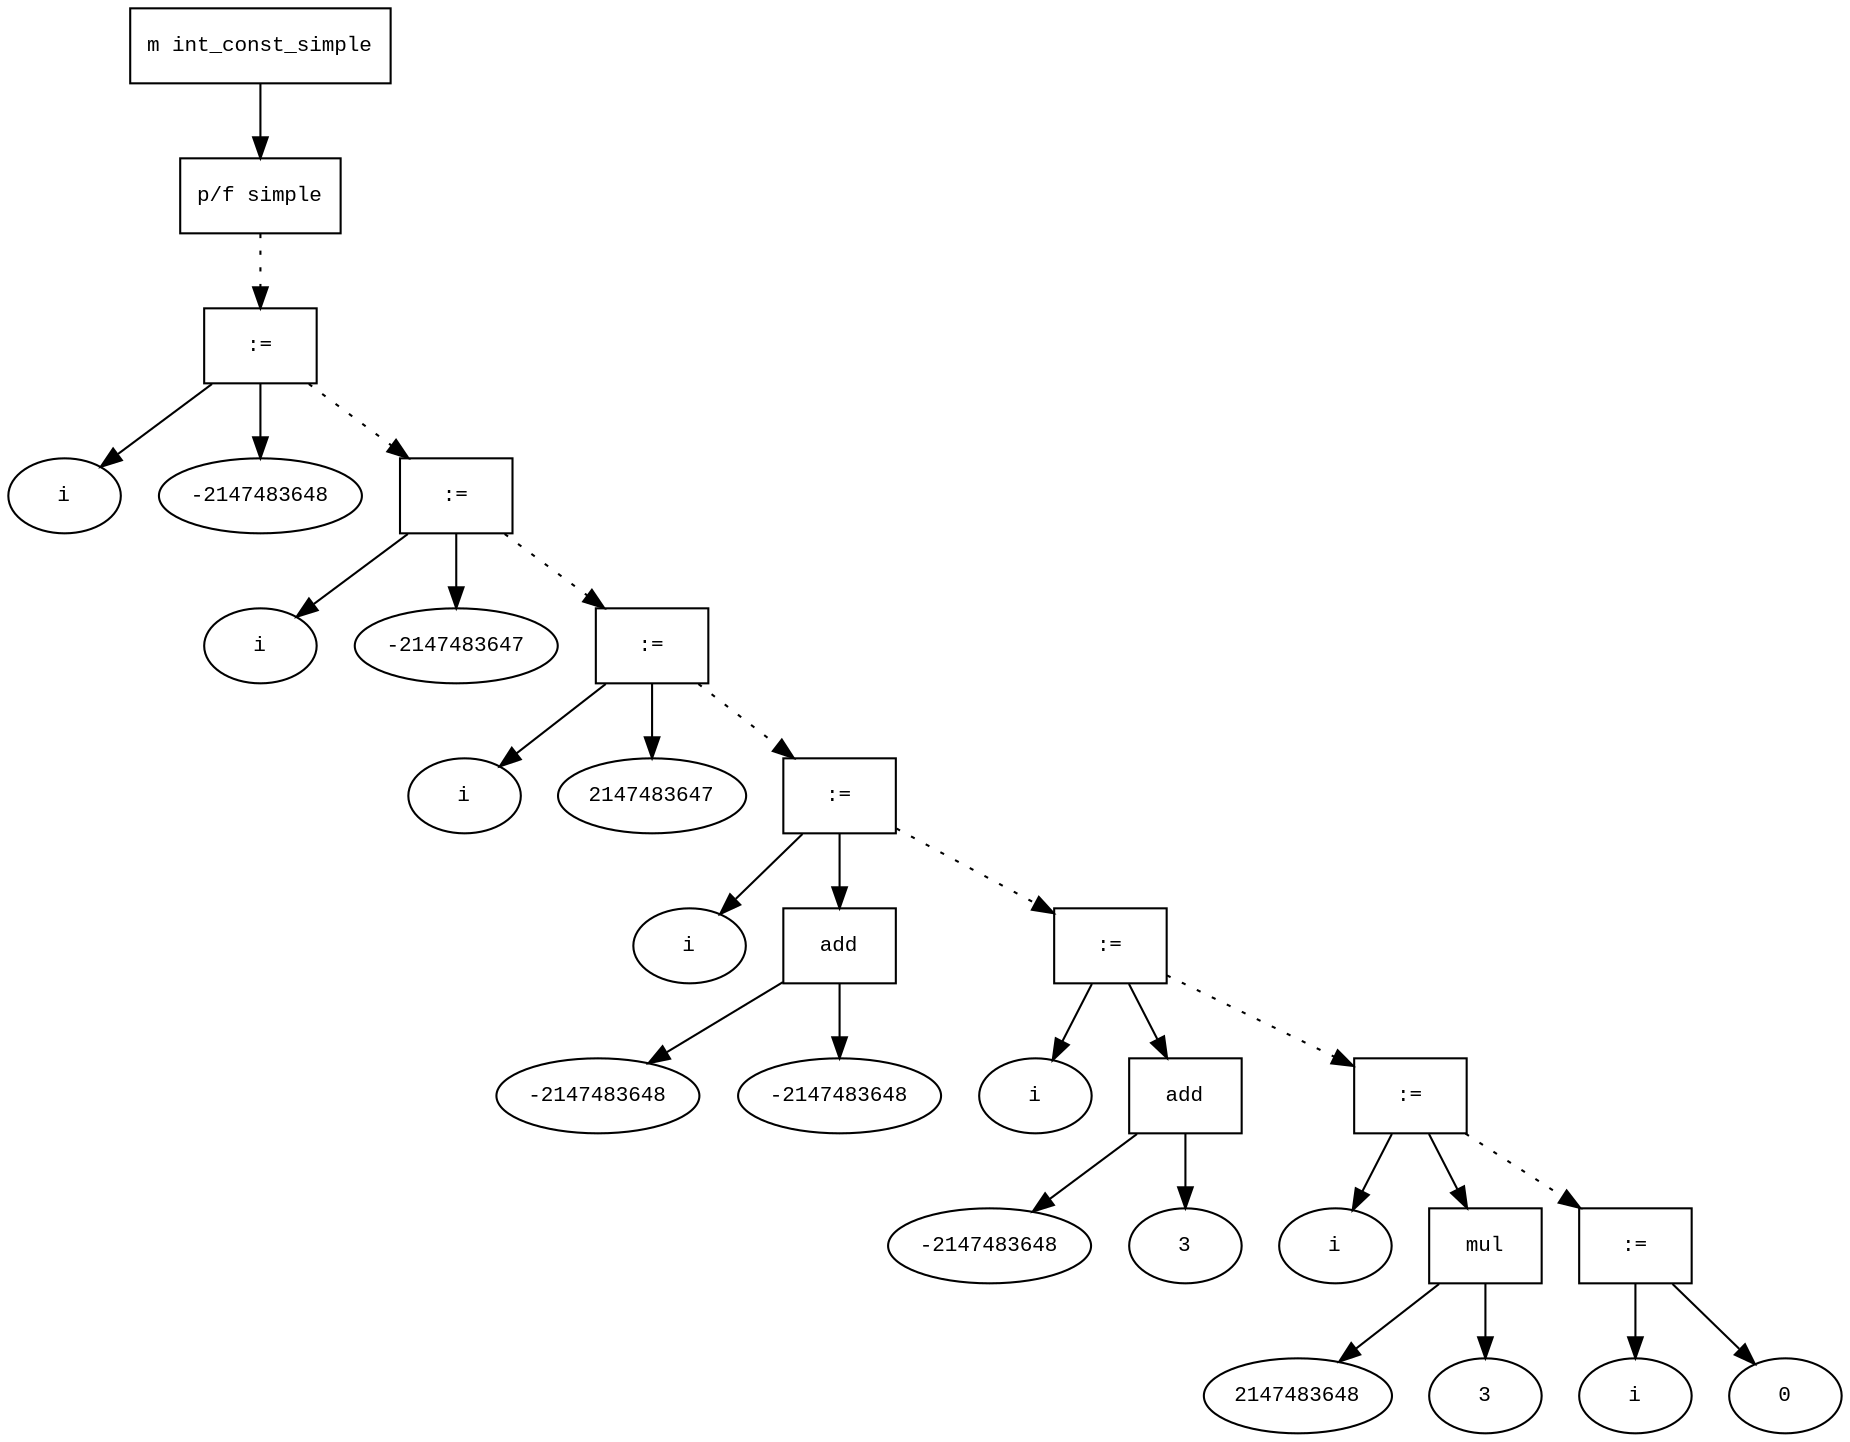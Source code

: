 digraph AST {
  graph [fontname="Times New Roman",fontsize=10];
  node  [fontname="Courier New",fontsize=10];
  edge  [fontname="Times New Roman",fontsize=10];

  node0 [label="m int_const_simple",shape=box];
  node1 [label="p/f simple",shape=box];
  node5 [label=":=",shape=box];
  node2 [label="i",shape=ellipse];
  node5->node2;
  node4 [label="-2147483648",shape=ellipse];
  node5->node4;
  node1 -> node5 [style=dotted];
  node9 [label=":=",shape=box];
  node6 [label="i",shape=ellipse];
  node9->node6;
  node8 [label="-2147483647",shape=ellipse];
  node9->node8;
  node5 -> node9 [style=dotted];
  node13 [label=":=",shape=box];
  node10 [label="i",shape=ellipse];
  node13->node10;
  node12 [label="2147483647",shape=ellipse];
  node13->node12;
  node9 -> node13 [style=dotted];
  node20 [label=":=",shape=box];
  node14 [label="i",shape=ellipse];
  node20->node14;
  node19 [label="add",shape=box];
  node16 [label="-2147483648",shape=ellipse];
  node19->node16;
  node18 [label="-2147483648",shape=ellipse];
  node19->node18;
  node20->node19;
  node13 -> node20 [style=dotted];
  node26 [label=":=",shape=box];
  node21 [label="i",shape=ellipse];
  node26->node21;
  node25 [label="add",shape=box];
  node23 [label="-2147483648",shape=ellipse];
  node25->node23;
  node24 [label="3",shape=ellipse];
  node25->node24;
  node26->node25;
  node20 -> node26 [style=dotted];
  node34 [label=":=",shape=box];
  node27 [label="i",shape=ellipse];
  node34->node27;
  node33 [label="mul",shape=box];
  node31 [label="2147483648",shape=ellipse];
  node33->node31;
  node32 [label="3",shape=ellipse];
  node33->node32;
  node34->node33;
  node26 -> node34 [style=dotted];
  node38 [label=":=",shape=box];
  node35 [label="i",shape=ellipse];
  node38->node35;
  node37 [label="0",shape=ellipse];
  node38->node37;
  node34 -> node38 [style=dotted];
  node0 -> node1;
}

